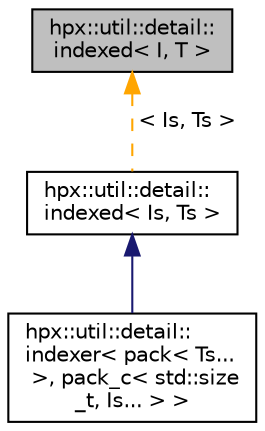 digraph "hpx::util::detail::indexed&lt; I, T &gt;"
{
  edge [fontname="Helvetica",fontsize="10",labelfontname="Helvetica",labelfontsize="10"];
  node [fontname="Helvetica",fontsize="10",shape=record];
  Node0 [label="hpx::util::detail::\lindexed\< I, T \>",height=0.2,width=0.4,color="black", fillcolor="grey75", style="filled", fontcolor="black"];
  Node0 -> Node1 [dir="back",color="orange",fontsize="10",style="dashed",label=" \< Is, Ts \>" ,fontname="Helvetica"];
  Node1 [label="hpx::util::detail::\lindexed\< Is, Ts \>",height=0.2,width=0.4,color="black", fillcolor="white", style="filled",URL="$db/d58/structhpx_1_1util_1_1detail_1_1indexed.html"];
  Node1 -> Node2 [dir="back",color="midnightblue",fontsize="10",style="solid",fontname="Helvetica"];
  Node2 [label="hpx::util::detail::\lindexer\< pack\< Ts...\l \>, pack_c\< std::size\l_t, Is... \> \>",height=0.2,width=0.4,color="black", fillcolor="white", style="filled",URL="$dc/d8c/structhpx_1_1util_1_1detail_1_1indexer_3_01pack_3_01_ts_8_8_8_01_4_00_01pack__c_3_01std_1_1size__t_00_01_is_8_8_8_01_4_01_4.html"];
}
